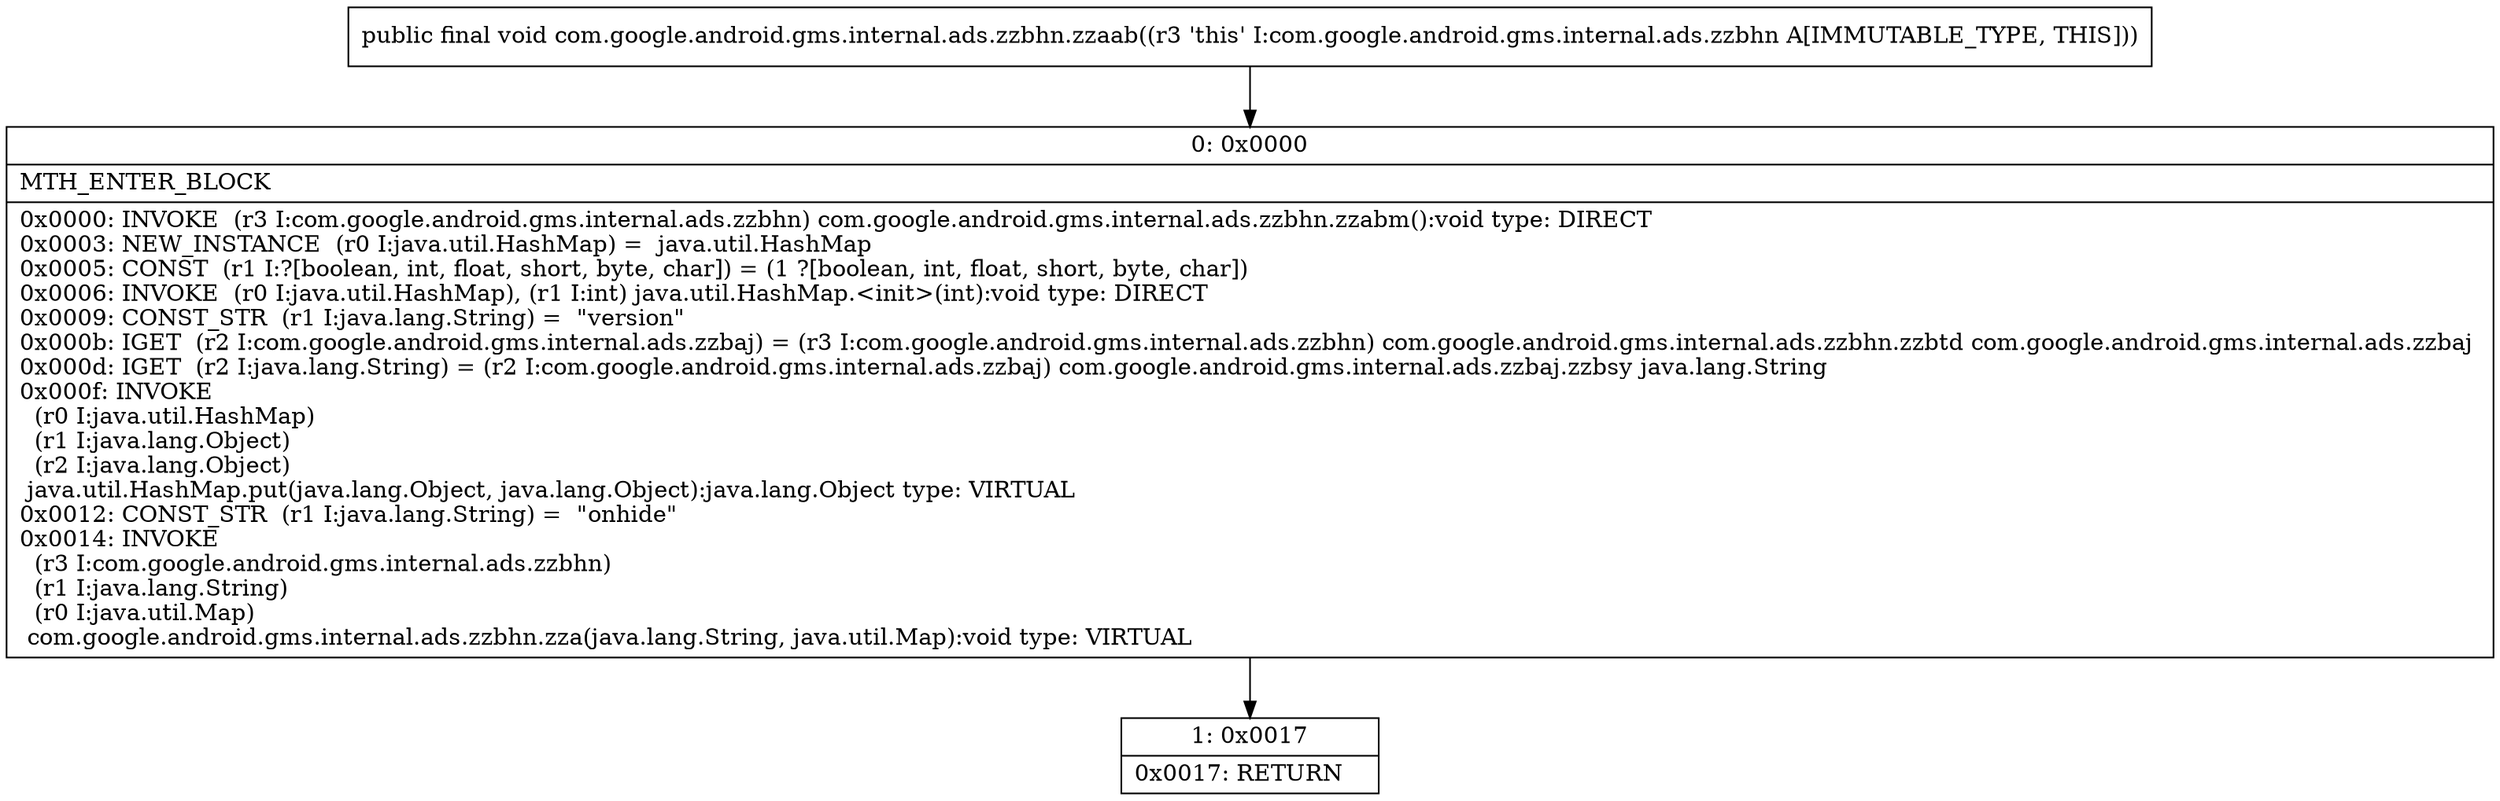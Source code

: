 digraph "CFG forcom.google.android.gms.internal.ads.zzbhn.zzaab()V" {
Node_0 [shape=record,label="{0\:\ 0x0000|MTH_ENTER_BLOCK\l|0x0000: INVOKE  (r3 I:com.google.android.gms.internal.ads.zzbhn) com.google.android.gms.internal.ads.zzbhn.zzabm():void type: DIRECT \l0x0003: NEW_INSTANCE  (r0 I:java.util.HashMap) =  java.util.HashMap \l0x0005: CONST  (r1 I:?[boolean, int, float, short, byte, char]) = (1 ?[boolean, int, float, short, byte, char]) \l0x0006: INVOKE  (r0 I:java.util.HashMap), (r1 I:int) java.util.HashMap.\<init\>(int):void type: DIRECT \l0x0009: CONST_STR  (r1 I:java.lang.String) =  \"version\" \l0x000b: IGET  (r2 I:com.google.android.gms.internal.ads.zzbaj) = (r3 I:com.google.android.gms.internal.ads.zzbhn) com.google.android.gms.internal.ads.zzbhn.zzbtd com.google.android.gms.internal.ads.zzbaj \l0x000d: IGET  (r2 I:java.lang.String) = (r2 I:com.google.android.gms.internal.ads.zzbaj) com.google.android.gms.internal.ads.zzbaj.zzbsy java.lang.String \l0x000f: INVOKE  \l  (r0 I:java.util.HashMap)\l  (r1 I:java.lang.Object)\l  (r2 I:java.lang.Object)\l java.util.HashMap.put(java.lang.Object, java.lang.Object):java.lang.Object type: VIRTUAL \l0x0012: CONST_STR  (r1 I:java.lang.String) =  \"onhide\" \l0x0014: INVOKE  \l  (r3 I:com.google.android.gms.internal.ads.zzbhn)\l  (r1 I:java.lang.String)\l  (r0 I:java.util.Map)\l com.google.android.gms.internal.ads.zzbhn.zza(java.lang.String, java.util.Map):void type: VIRTUAL \l}"];
Node_1 [shape=record,label="{1\:\ 0x0017|0x0017: RETURN   \l}"];
MethodNode[shape=record,label="{public final void com.google.android.gms.internal.ads.zzbhn.zzaab((r3 'this' I:com.google.android.gms.internal.ads.zzbhn A[IMMUTABLE_TYPE, THIS])) }"];
MethodNode -> Node_0;
Node_0 -> Node_1;
}

